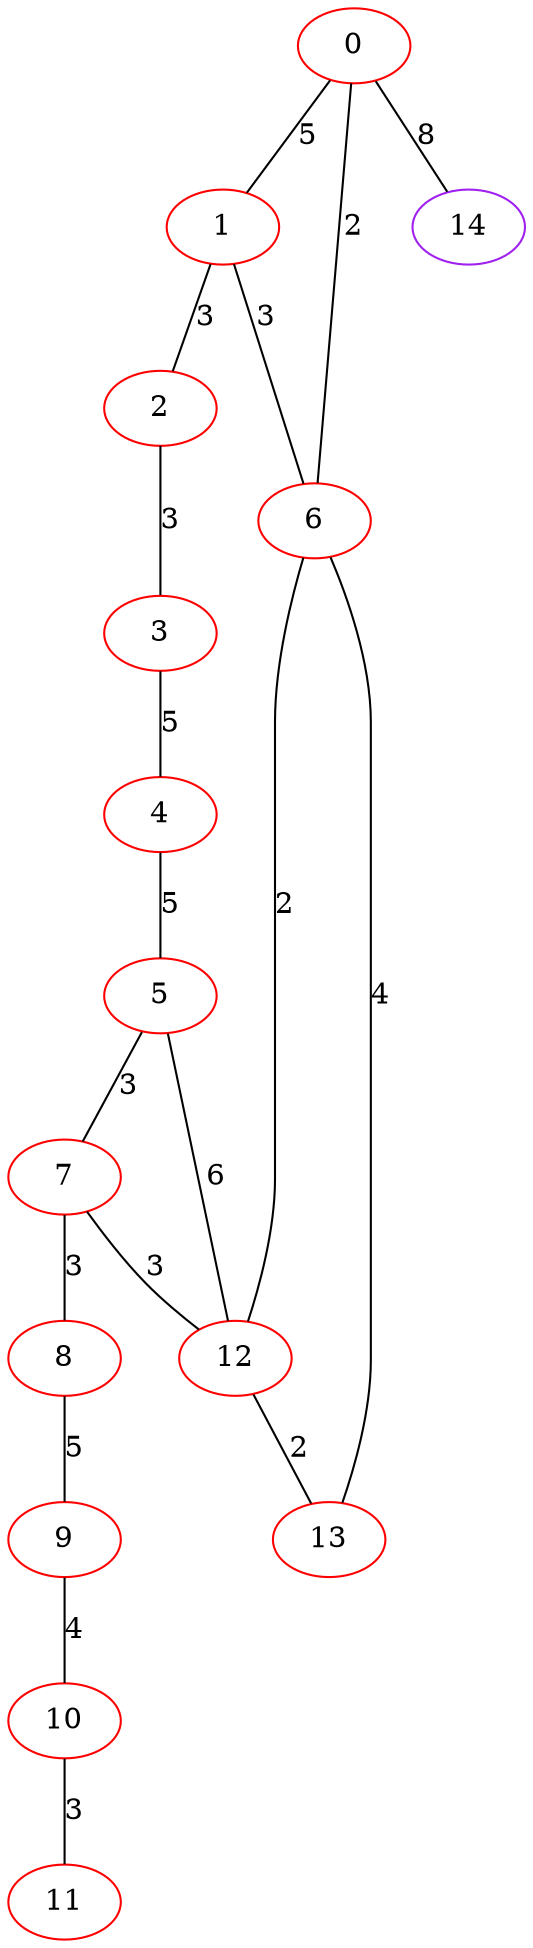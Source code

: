 graph "" {
0 [color=red, weight=1];
1 [color=red, weight=1];
2 [color=red, weight=1];
3 [color=red, weight=1];
4 [color=red, weight=1];
5 [color=red, weight=1];
6 [color=red, weight=1];
7 [color=red, weight=1];
8 [color=red, weight=1];
9 [color=red, weight=1];
10 [color=red, weight=1];
11 [color=red, weight=1];
12 [color=red, weight=1];
13 [color=red, weight=1];
14 [color=purple, weight=4];
0 -- 1  [key=0, label=5];
0 -- 14  [key=0, label=8];
0 -- 6  [key=0, label=2];
1 -- 2  [key=0, label=3];
1 -- 6  [key=0, label=3];
2 -- 3  [key=0, label=3];
3 -- 4  [key=0, label=5];
4 -- 5  [key=0, label=5];
5 -- 12  [key=0, label=6];
5 -- 7  [key=0, label=3];
6 -- 12  [key=0, label=2];
6 -- 13  [key=0, label=4];
7 -- 8  [key=0, label=3];
7 -- 12  [key=0, label=3];
8 -- 9  [key=0, label=5];
9 -- 10  [key=0, label=4];
10 -- 11  [key=0, label=3];
12 -- 13  [key=0, label=2];
}
